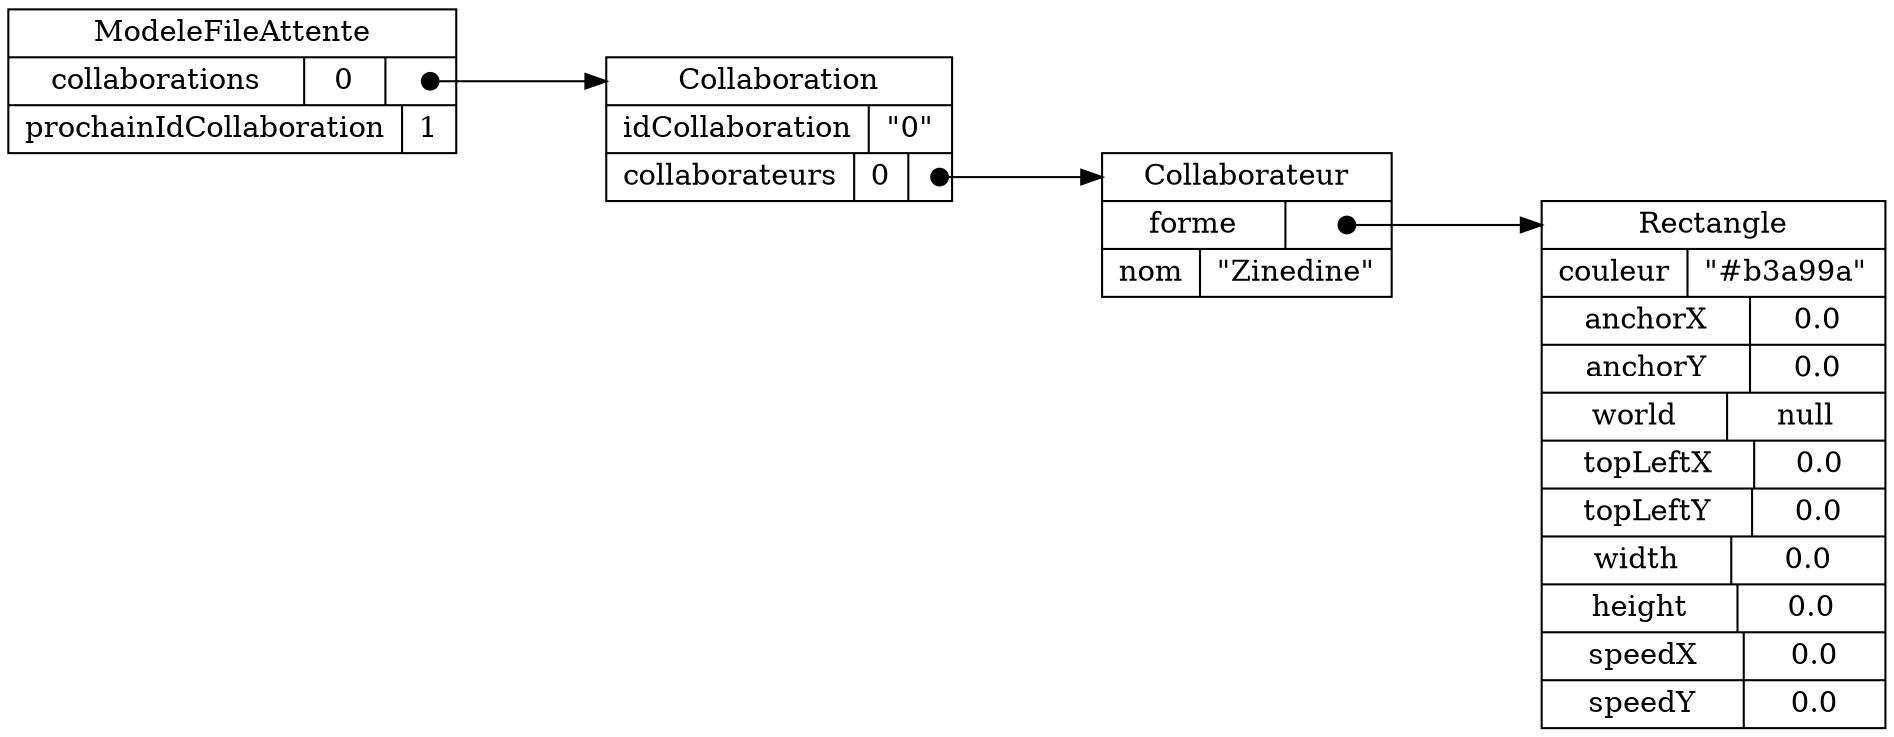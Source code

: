 digraph "ModeleFileAttente" {
graph ["rankdir"="LR","compound"="true","ranksep"="1.0","nodesep"="1.0"]
"/" ["label"="<_C>ModeleFileAttente|{collaborations|{{0|<collaborations__V_0_0>}}}|{prochainIdCollaboration|1}","style"="filled","fillcolor"="white","shape"="record"]
"/collaborations/0" ["label"="<_C>Collaboration|{idCollaboration|\"0\"}|{collaborateurs|{{0|<collaborateurs__V_0_0>}}}","style"="filled","fillcolor"="white","shape"="record"]
"/collaborations/0/collaborateurs/0" ["label"="<_C>Collaborateur|{forme|<forme_forme>}|{nom|\"Zinedine\"}","style"="filled","fillcolor"="white","shape"="record"]
"/collaborations/0/collaborateurs/0/forme" ["label"="<_C>Rectangle|{couleur|\"#b3a99a\"}|{anchorX|0.0}|{anchorY|0.0}|{world|null}|{topLeftX|0.0}|{topLeftY|0.0}|{width|0.0}|{height|0.0}|{speedX|0.0}|{speedY|0.0}","style"="filled","fillcolor"="white","shape"="record"]
"/":"collaborations__V_0_0":c -> "/collaborations/0":"_C" ["tailclip"="false","arrowtail"="dot","dir"="both","label"=""]
"/collaborations/0":"collaborateurs__V_0_0":c -> "/collaborations/0/collaborateurs/0":"_C" ["tailclip"="false","arrowtail"="dot","dir"="both","label"=""]
"/collaborations/0/collaborateurs/0":"forme_forme":c -> "/collaborations/0/collaborateurs/0/forme":"_C" ["tailclip"="false","arrowtail"="dot","dir"="both","label"=""]
}